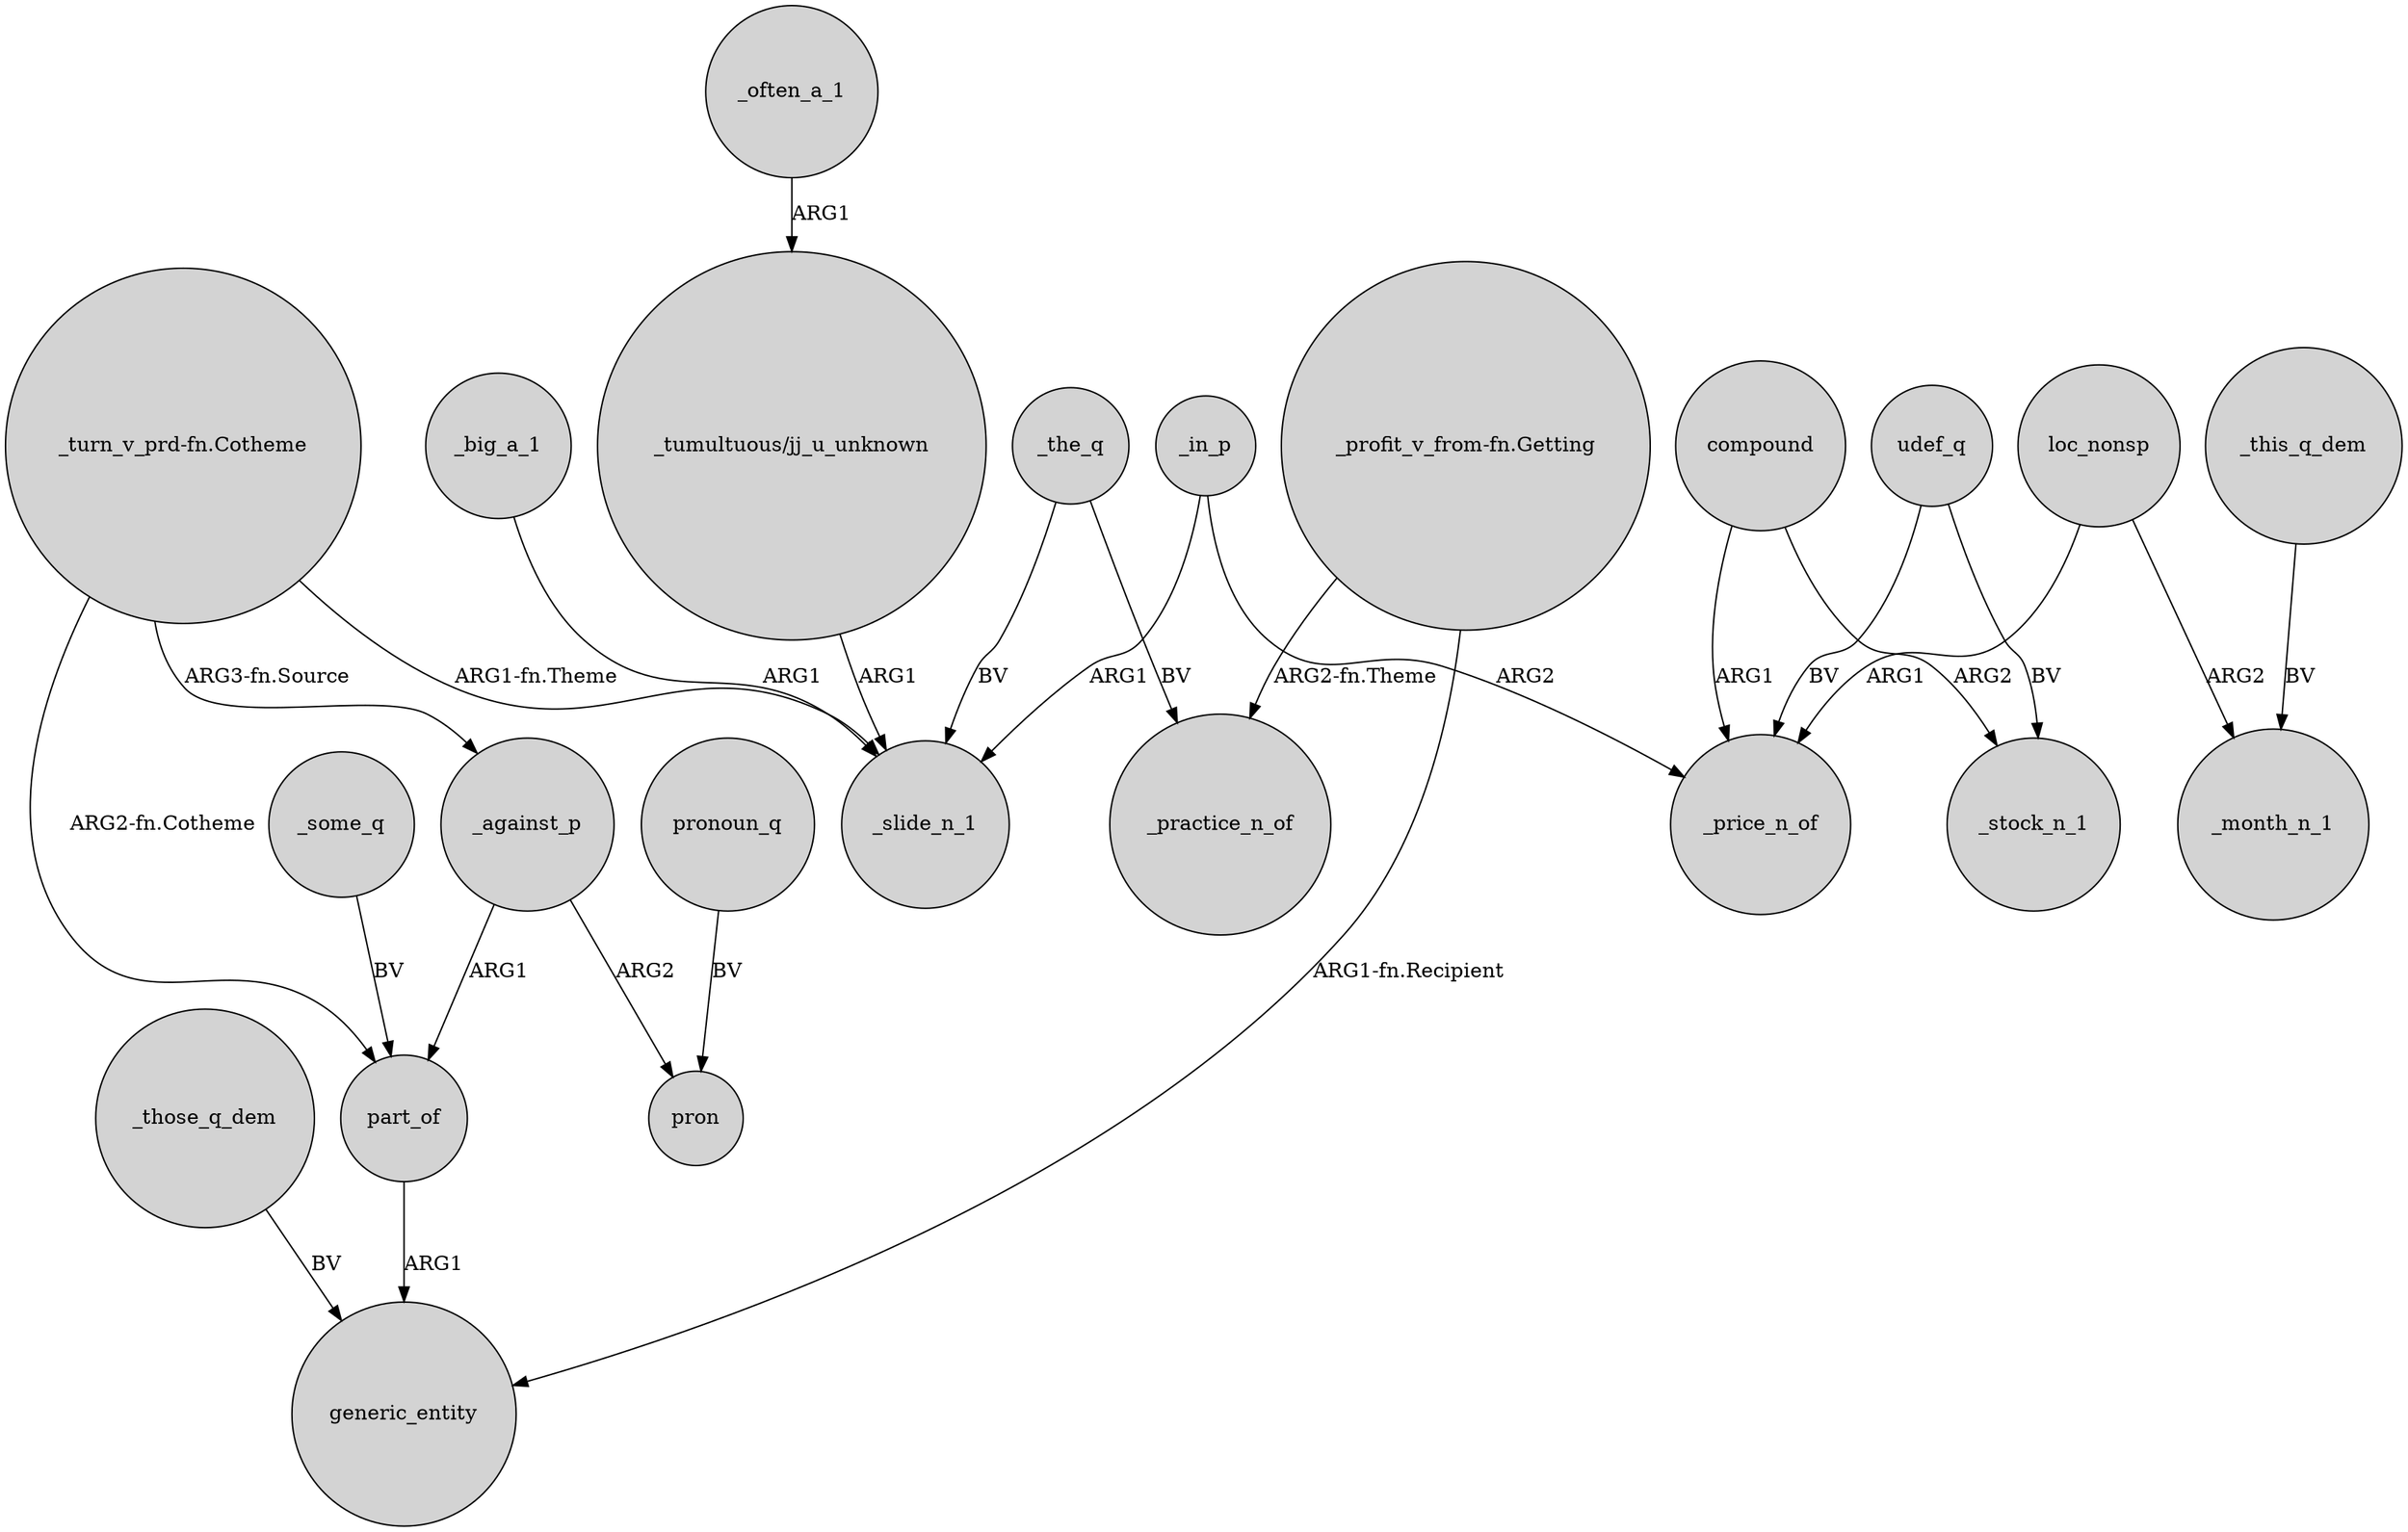 digraph {
	node [shape=circle style=filled]
	_those_q_dem -> generic_entity [label=BV]
	_often_a_1 -> "_tumultuous/jj_u_unknown" [label=ARG1]
	udef_q -> _price_n_of [label=BV]
	"_turn_v_prd-fn.Cotheme" -> part_of [label="ARG2-fn.Cotheme"]
	_the_q -> _practice_n_of [label=BV]
	_in_p -> _slide_n_1 [label=ARG1]
	loc_nonsp -> _month_n_1 [label=ARG2]
	pronoun_q -> pron [label=BV]
	udef_q -> _stock_n_1 [label=BV]
	loc_nonsp -> _price_n_of [label=ARG1]
	compound -> _stock_n_1 [label=ARG2]
	_in_p -> _price_n_of [label=ARG2]
	_some_q -> part_of [label=BV]
	_this_q_dem -> _month_n_1 [label=BV]
	"_profit_v_from-fn.Getting" -> generic_entity [label="ARG1-fn.Recipient"]
	part_of -> generic_entity [label=ARG1]
	_against_p -> part_of [label=ARG1]
	"_profit_v_from-fn.Getting" -> _practice_n_of [label="ARG2-fn.Theme"]
	"_tumultuous/jj_u_unknown" -> _slide_n_1 [label=ARG1]
	_against_p -> pron [label=ARG2]
	compound -> _price_n_of [label=ARG1]
	_big_a_1 -> _slide_n_1 [label=ARG1]
	_the_q -> _slide_n_1 [label=BV]
	"_turn_v_prd-fn.Cotheme" -> _against_p [label="ARG3-fn.Source"]
	"_turn_v_prd-fn.Cotheme" -> _slide_n_1 [label="ARG1-fn.Theme"]
}
